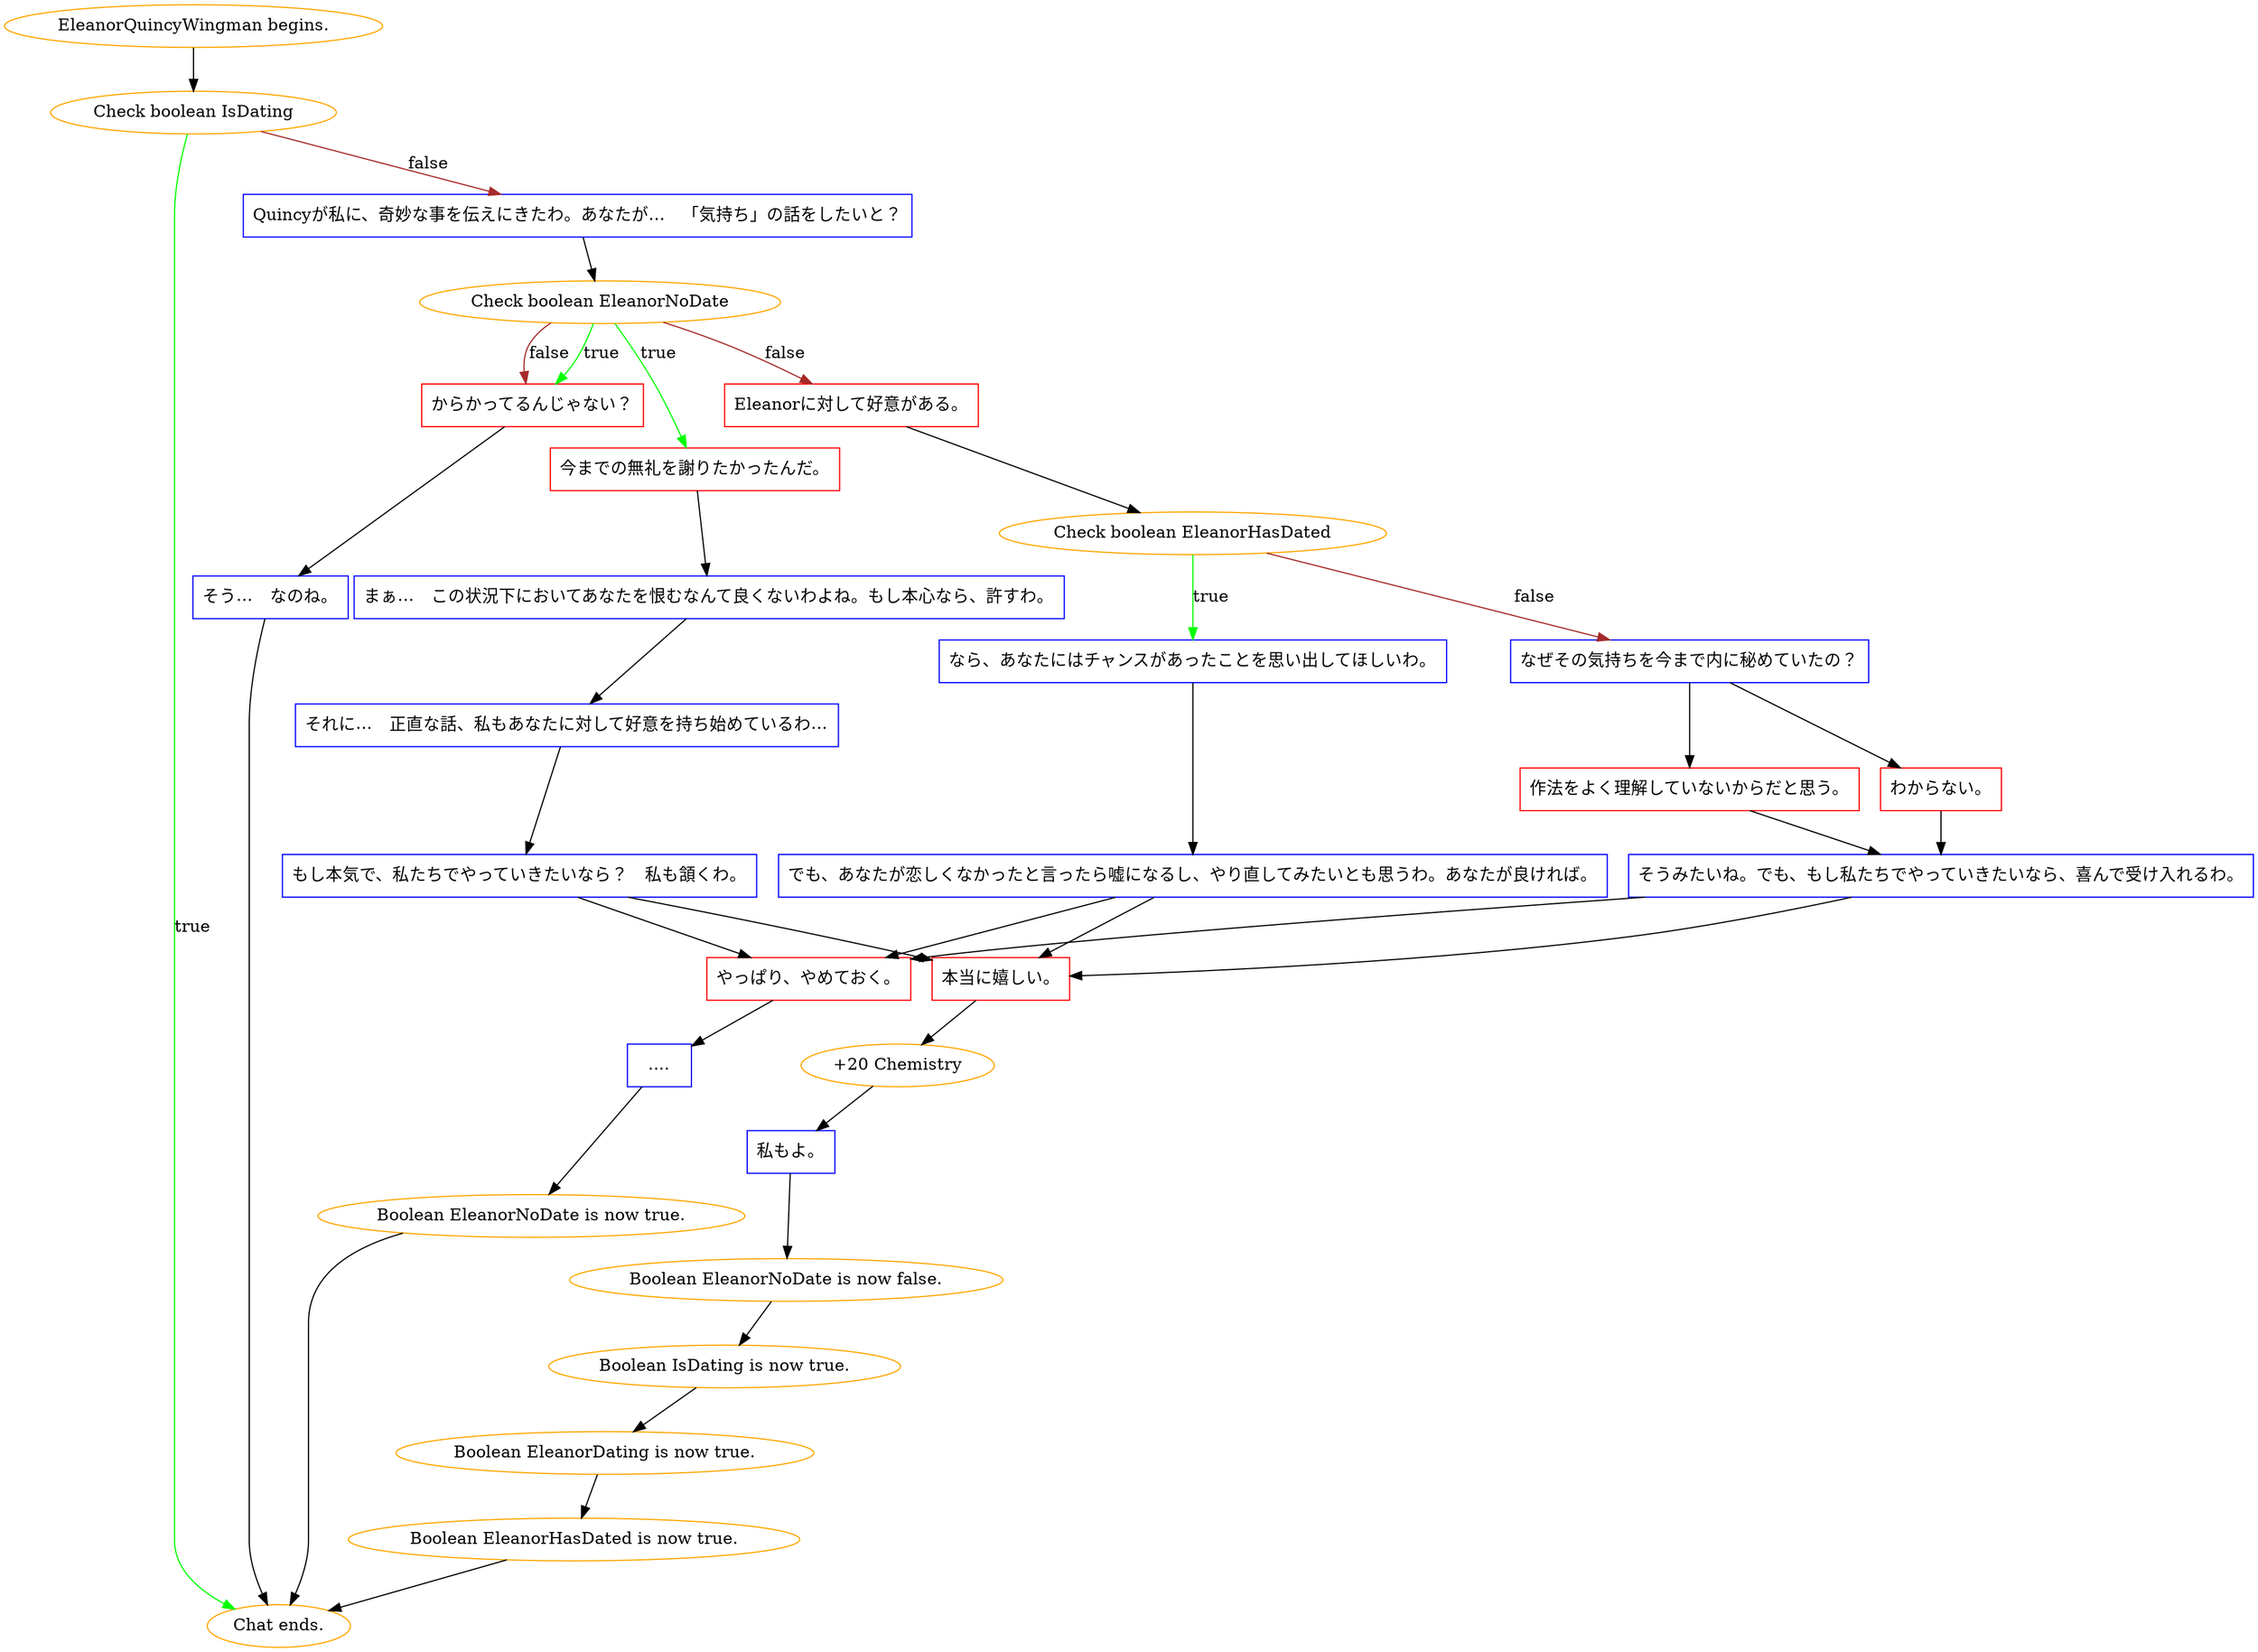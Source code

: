 digraph {
	"EleanorQuincyWingman begins." [color=orange];
		"EleanorQuincyWingman begins." -> j2949801986;
	j2949801986 [label="Check boolean IsDating",color=orange];
		j2949801986 -> "Chat ends." [label=true,color=green];
		j2949801986 -> j1523707041 [label=false,color=brown];
	"Chat ends." [color=orange];
	j1523707041 [label="Quincyが私に、奇妙な事を伝えにきたわ。あなたが…　「気持ち」の話をしたいと？",shape=box,color=blue];
		j1523707041 -> j806134085;
	j806134085 [label="Check boolean EleanorNoDate",color=orange];
		j806134085 -> j2321129070 [label=true,color=green];
		j806134085 -> j3405636465 [label=true,color=green];
		j806134085 -> j4164154371 [label=false,color=brown];
		j806134085 -> j3405636465 [label=false,color=brown];
	j2321129070 [label="今までの無礼を謝りたかったんだ。",shape=box,color=red];
		j2321129070 -> j1082593297;
	j3405636465 [label="からかってるんじゃない？",shape=box,color=red];
		j3405636465 -> j2553345068;
	j4164154371 [label="Eleanorに対して好意がある。",shape=box,color=red];
		j4164154371 -> j1281792529;
	j1082593297 [label="まぁ…　この状況下においてあなたを恨むなんて良くないわよね。もし本心なら、許すわ。",shape=box,color=blue];
		j1082593297 -> j788785943;
	j2553345068 [label="そう…　なのね。",shape=box,color=blue];
		j2553345068 -> "Chat ends.";
	j1281792529 [label="Check boolean EleanorHasDated",color=orange];
		j1281792529 -> j3596383672 [label=true,color=green];
		j1281792529 -> j3979264843 [label=false,color=brown];
	j788785943 [label="それに…　正直な話、私もあなたに対して好意を持ち始めているわ…",shape=box,color=blue];
		j788785943 -> j3109428481;
	j3596383672 [label="なら、あなたにはチャンスがあったことを思い出してほしいわ。",shape=box,color=blue];
		j3596383672 -> j689235057;
	j3979264843 [label="なぜその気持ちを今まで内に秘めていたの？",shape=box,color=blue];
		j3979264843 -> j3901540761;
		j3979264843 -> j1302844926;
	j3109428481 [label="もし本気で、私たちでやっていきたいなら？　私も頷くわ。",shape=box,color=blue];
		j3109428481 -> j3416367443;
		j3109428481 -> j1510419541;
	j689235057 [label="でも、あなたが恋しくなかったと言ったら嘘になるし、やり直してみたいとも思うわ。あなたが良ければ。",shape=box,color=blue];
		j689235057 -> j3416367443;
		j689235057 -> j1510419541;
	j3901540761 [label="わからない。",shape=box,color=red];
		j3901540761 -> j68076738;
	j1302844926 [label="作法をよく理解していないからだと思う。",shape=box,color=red];
		j1302844926 -> j68076738;
	j3416367443 [label="本当に嬉しい。",shape=box,color=red];
		j3416367443 -> j2061474391;
	j1510419541 [label="やっぱり、やめておく。",shape=box,color=red];
		j1510419541 -> j2751722617;
	j68076738 [label="そうみたいね。でも、もし私たちでやっていきたいなら、喜んで受け入れるわ。",shape=box,color=blue];
		j68076738 -> j3416367443;
		j68076738 -> j1510419541;
	j2061474391 [label="+20 Chemistry",color=orange];
		j2061474391 -> j430728292;
	j2751722617 [label="....",shape=box,color=blue];
		j2751722617 -> j2728200779;
	j430728292 [label="私もよ。",shape=box,color=blue];
		j430728292 -> j665143278;
	j2728200779 [label="Boolean EleanorNoDate is now true.",color=orange];
		j2728200779 -> "Chat ends.";
	j665143278 [label="Boolean EleanorNoDate is now false.",color=orange];
		j665143278 -> j3088195508;
	j3088195508 [label="Boolean IsDating is now true.",color=orange];
		j3088195508 -> j576266418;
	j576266418 [label="Boolean EleanorDating is now true.",color=orange];
		j576266418 -> j3035403554;
	j3035403554 [label="Boolean EleanorHasDated is now true.",color=orange];
		j3035403554 -> "Chat ends.";
}